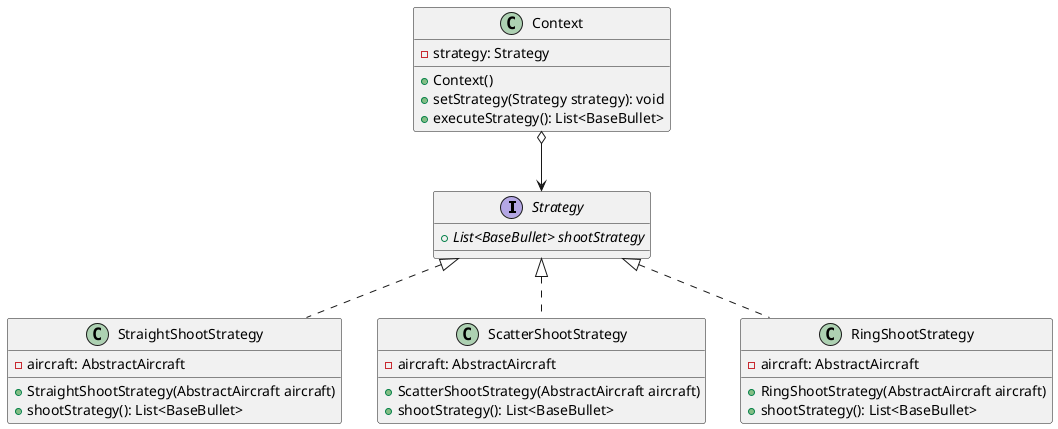 @startuml
'https://plantuml.com/sequence-diagram

interface Strategy {
    + {abstract} List<BaseBullet> shootStrategy
}

class StraightShootStrategy {
    - aircraft: AbstractAircraft
    + StraightShootStrategy(AbstractAircraft aircraft)
    + shootStrategy(): List<BaseBullet>
}

class ScatterShootStrategy {
    - aircraft: AbstractAircraft
    + ScatterShootStrategy(AbstractAircraft aircraft)
    + shootStrategy(): List<BaseBullet>
}

class RingShootStrategy {
    - aircraft: AbstractAircraft
    + RingShootStrategy(AbstractAircraft aircraft)
    + shootStrategy(): List<BaseBullet>
}

Strategy <|.. StraightShootStrategy
Strategy <|.. ScatterShootStrategy
Strategy <|.. RingShootStrategy

class Context {
    - strategy: Strategy
    + Context()
    + setStrategy(Strategy strategy): void
    + executeStrategy(): List<BaseBullet>
}

Context o--> Strategy
@enduml